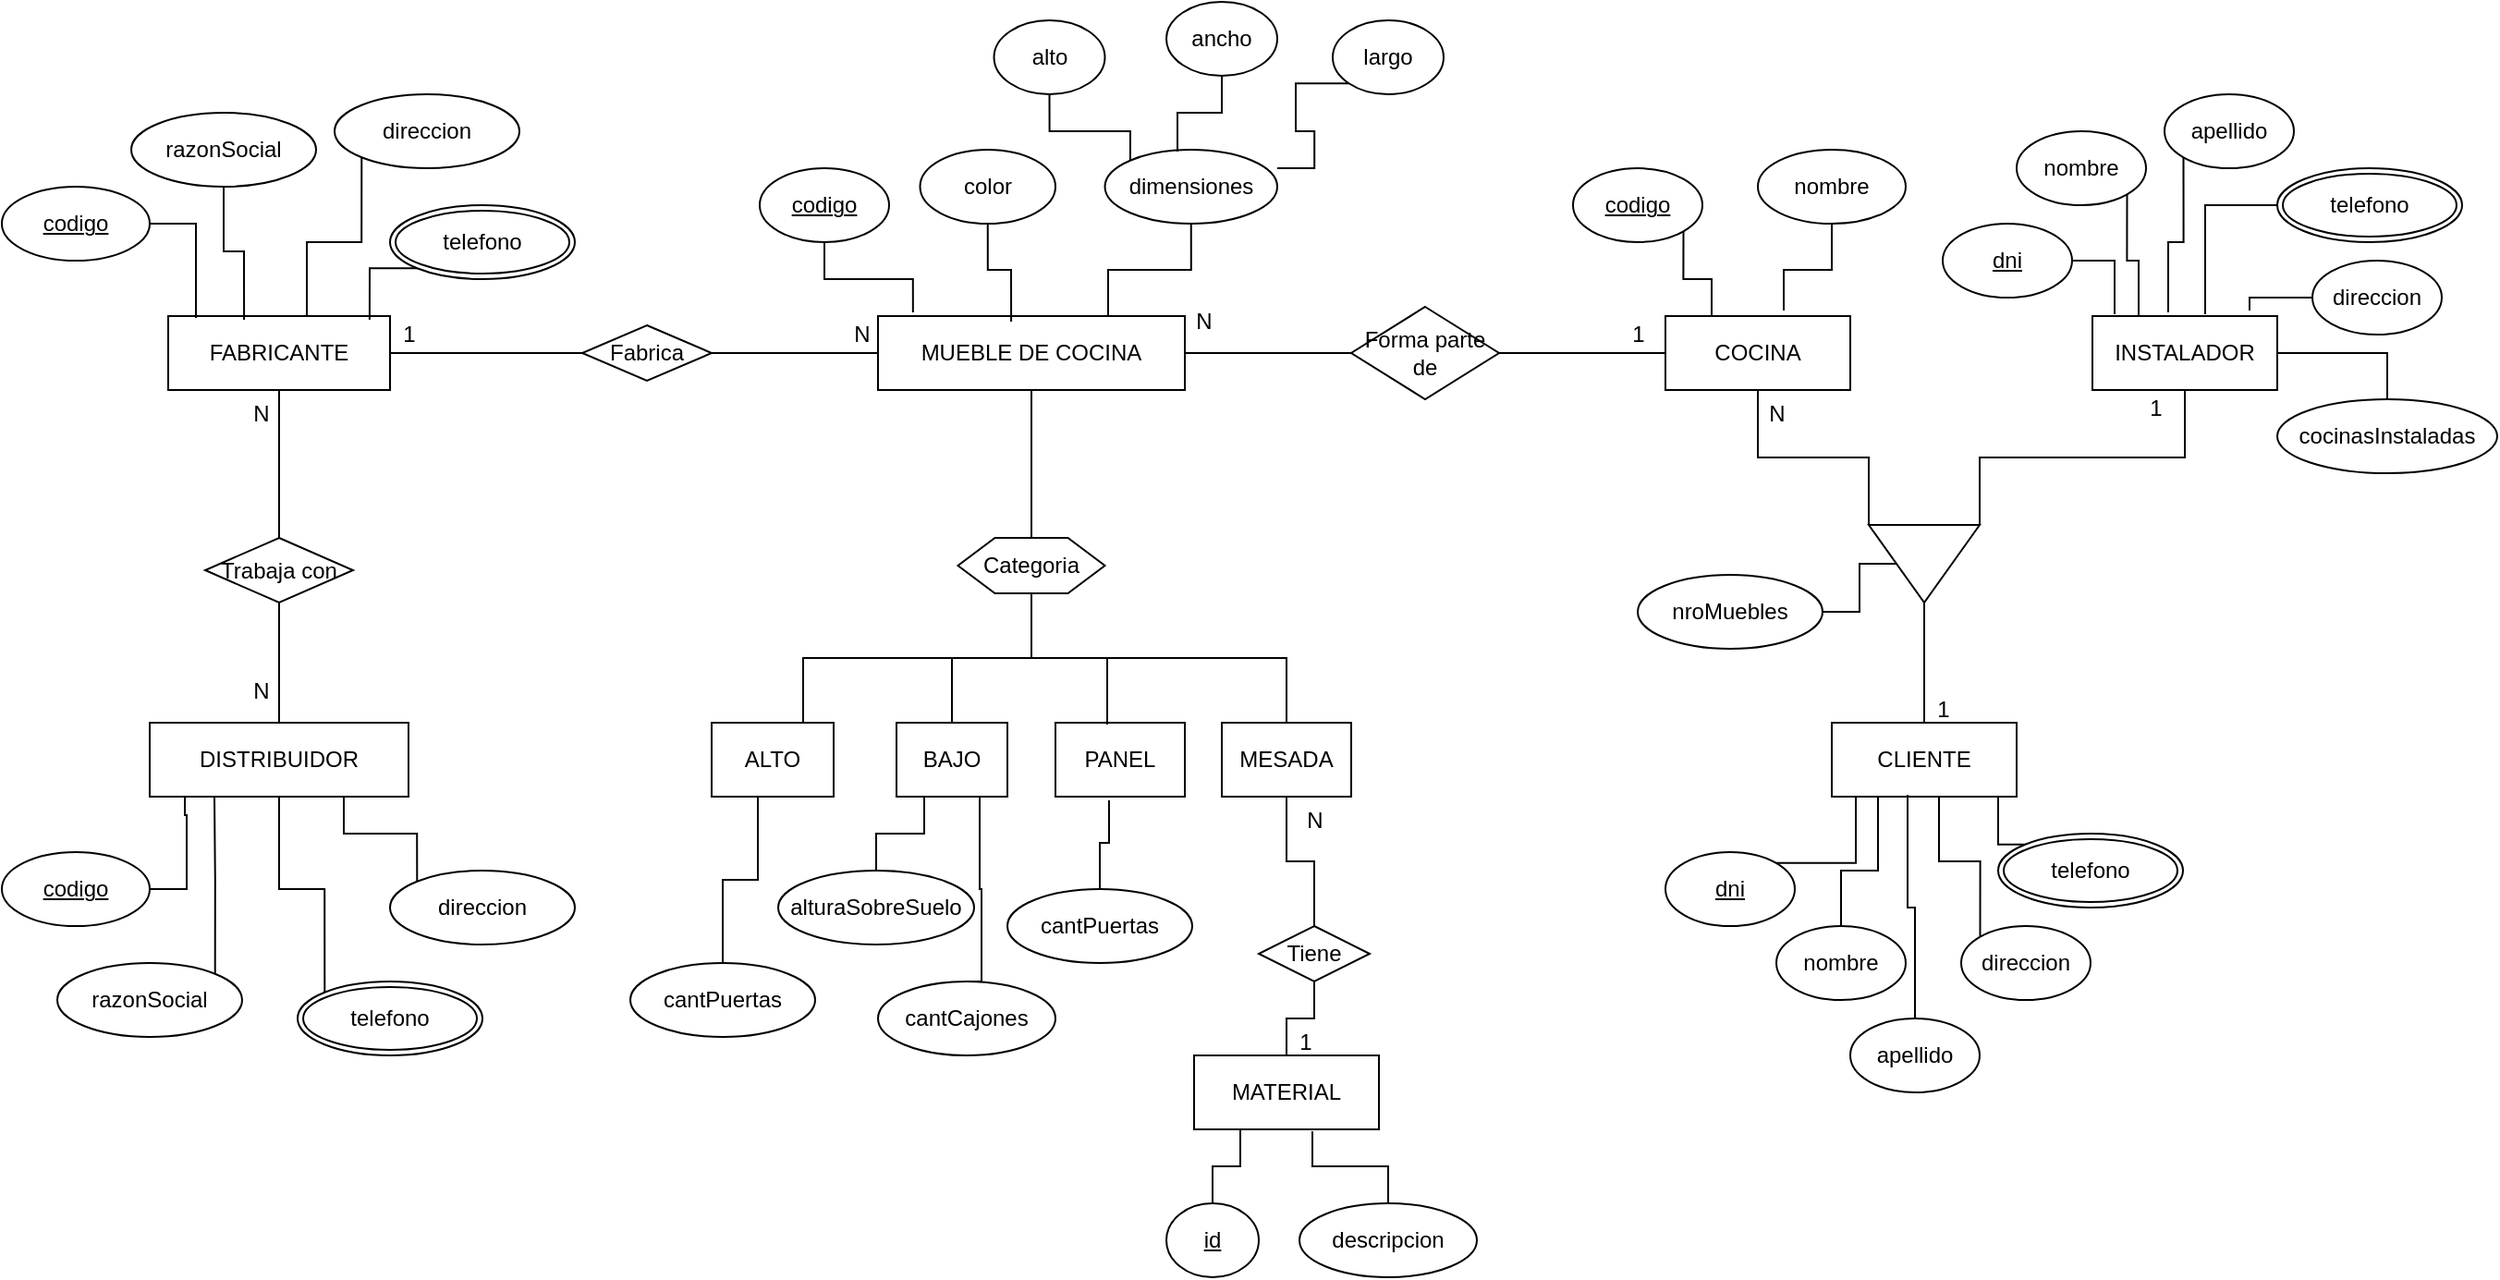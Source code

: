 <mxfile version="24.7.5">
  <diagram name="Página-1" id="LMwheLojUdqcSJQwApCk">
    <mxGraphModel dx="778" dy="1717" grid="1" gridSize="10" guides="1" tooltips="1" connect="1" arrows="1" fold="1" page="1" pageScale="1" pageWidth="827" pageHeight="1169" math="0" shadow="0">
      <root>
        <mxCell id="0" />
        <mxCell id="1" parent="0" />
        <mxCell id="hIHXGW0udwQPJyDgXXyr-20" style="edgeStyle=orthogonalEdgeStyle;rounded=0;orthogonalLoop=1;jettySize=auto;html=1;exitX=1;exitY=0.5;exitDx=0;exitDy=0;entryX=0;entryY=0.5;entryDx=0;entryDy=0;endArrow=none;endFill=0;" edge="1" parent="1" source="hIHXGW0udwQPJyDgXXyr-1" target="hIHXGW0udwQPJyDgXXyr-19">
          <mxGeometry relative="1" as="geometry" />
        </mxCell>
        <mxCell id="hIHXGW0udwQPJyDgXXyr-60" style="edgeStyle=orthogonalEdgeStyle;rounded=0;orthogonalLoop=1;jettySize=auto;html=1;exitX=0.5;exitY=1;exitDx=0;exitDy=0;entryX=0.5;entryY=0;entryDx=0;entryDy=0;endArrow=none;endFill=0;" edge="1" parent="1" source="hIHXGW0udwQPJyDgXXyr-1" target="hIHXGW0udwQPJyDgXXyr-59">
          <mxGeometry relative="1" as="geometry" />
        </mxCell>
        <mxCell id="hIHXGW0udwQPJyDgXXyr-1" value="FABRICANTE" style="whiteSpace=wrap;html=1;align=center;" vertex="1" parent="1">
          <mxGeometry x="100" y="130" width="120" height="40" as="geometry" />
        </mxCell>
        <mxCell id="hIHXGW0udwQPJyDgXXyr-13" style="edgeStyle=orthogonalEdgeStyle;rounded=0;orthogonalLoop=1;jettySize=auto;html=1;exitX=0.5;exitY=1;exitDx=0;exitDy=0;entryX=0.5;entryY=0;entryDx=0;entryDy=0;endArrow=none;endFill=0;" edge="1" parent="1" source="hIHXGW0udwQPJyDgXXyr-2" target="hIHXGW0udwQPJyDgXXyr-3">
          <mxGeometry relative="1" as="geometry" />
        </mxCell>
        <mxCell id="hIHXGW0udwQPJyDgXXyr-77" style="edgeStyle=orthogonalEdgeStyle;rounded=0;orthogonalLoop=1;jettySize=auto;html=1;exitX=1;exitY=0.5;exitDx=0;exitDy=0;entryX=0;entryY=0.5;entryDx=0;entryDy=0;endArrow=none;endFill=0;" edge="1" parent="1" source="hIHXGW0udwQPJyDgXXyr-2" target="hIHXGW0udwQPJyDgXXyr-76">
          <mxGeometry relative="1" as="geometry" />
        </mxCell>
        <mxCell id="hIHXGW0udwQPJyDgXXyr-2" value="MUEBLE DE COCINA" style="whiteSpace=wrap;html=1;align=center;" vertex="1" parent="1">
          <mxGeometry x="484" y="130" width="166" height="40" as="geometry" />
        </mxCell>
        <mxCell id="hIHXGW0udwQPJyDgXXyr-9" style="edgeStyle=orthogonalEdgeStyle;rounded=0;orthogonalLoop=1;jettySize=auto;html=1;exitX=0.5;exitY=1;exitDx=0;exitDy=0;entryX=0.75;entryY=0;entryDx=0;entryDy=0;endArrow=none;endFill=0;" edge="1" parent="1" source="hIHXGW0udwQPJyDgXXyr-3" target="hIHXGW0udwQPJyDgXXyr-4">
          <mxGeometry relative="1" as="geometry" />
        </mxCell>
        <mxCell id="hIHXGW0udwQPJyDgXXyr-10" style="edgeStyle=orthogonalEdgeStyle;rounded=0;orthogonalLoop=1;jettySize=auto;html=1;exitX=0.5;exitY=1;exitDx=0;exitDy=0;entryX=0.5;entryY=0;entryDx=0;entryDy=0;endArrow=none;endFill=0;" edge="1" parent="1" source="hIHXGW0udwQPJyDgXXyr-3" target="hIHXGW0udwQPJyDgXXyr-5">
          <mxGeometry relative="1" as="geometry" />
        </mxCell>
        <mxCell id="hIHXGW0udwQPJyDgXXyr-12" style="edgeStyle=orthogonalEdgeStyle;rounded=0;orthogonalLoop=1;jettySize=auto;html=1;exitX=0.5;exitY=1;exitDx=0;exitDy=0;endArrow=none;endFill=0;" edge="1" parent="1" source="hIHXGW0udwQPJyDgXXyr-3" target="hIHXGW0udwQPJyDgXXyr-7">
          <mxGeometry relative="1" as="geometry" />
        </mxCell>
        <mxCell id="hIHXGW0udwQPJyDgXXyr-3" value="Categoria" style="shape=hexagon;perimeter=hexagonPerimeter2;whiteSpace=wrap;html=1;fixedSize=1;" vertex="1" parent="1">
          <mxGeometry x="527.25" y="250" width="79.5" height="30" as="geometry" />
        </mxCell>
        <mxCell id="hIHXGW0udwQPJyDgXXyr-4" value="ALTO" style="whiteSpace=wrap;html=1;align=center;" vertex="1" parent="1">
          <mxGeometry x="394" y="350" width="66" height="40" as="geometry" />
        </mxCell>
        <mxCell id="hIHXGW0udwQPJyDgXXyr-5" value="BAJO" style="whiteSpace=wrap;html=1;align=center;" vertex="1" parent="1">
          <mxGeometry x="494" y="350" width="60" height="40" as="geometry" />
        </mxCell>
        <mxCell id="hIHXGW0udwQPJyDgXXyr-6" value="PANEL" style="whiteSpace=wrap;html=1;align=center;" vertex="1" parent="1">
          <mxGeometry x="580" y="350" width="70" height="40" as="geometry" />
        </mxCell>
        <mxCell id="hIHXGW0udwQPJyDgXXyr-55" style="edgeStyle=orthogonalEdgeStyle;rounded=0;orthogonalLoop=1;jettySize=auto;html=1;exitX=0.5;exitY=1;exitDx=0;exitDy=0;entryX=0.5;entryY=0;entryDx=0;entryDy=0;endArrow=none;endFill=0;" edge="1" parent="1" source="hIHXGW0udwQPJyDgXXyr-7" target="hIHXGW0udwQPJyDgXXyr-54">
          <mxGeometry relative="1" as="geometry" />
        </mxCell>
        <mxCell id="hIHXGW0udwQPJyDgXXyr-7" value="MESADA" style="whiteSpace=wrap;html=1;align=center;" vertex="1" parent="1">
          <mxGeometry x="670" y="350" width="70" height="40" as="geometry" />
        </mxCell>
        <mxCell id="hIHXGW0udwQPJyDgXXyr-11" style="edgeStyle=orthogonalEdgeStyle;rounded=0;orthogonalLoop=1;jettySize=auto;html=1;exitX=0.5;exitY=1;exitDx=0;exitDy=0;entryX=0.4;entryY=0.025;entryDx=0;entryDy=0;entryPerimeter=0;endArrow=none;endFill=0;" edge="1" parent="1" source="hIHXGW0udwQPJyDgXXyr-3" target="hIHXGW0udwQPJyDgXXyr-6">
          <mxGeometry relative="1" as="geometry" />
        </mxCell>
        <mxCell id="hIHXGW0udwQPJyDgXXyr-15" value="codigo" style="ellipse;whiteSpace=wrap;html=1;align=center;fontStyle=4;" vertex="1" parent="1">
          <mxGeometry x="10" y="60" width="80" height="40" as="geometry" />
        </mxCell>
        <mxCell id="hIHXGW0udwQPJyDgXXyr-17" value="codigo" style="ellipse;whiteSpace=wrap;html=1;align=center;fontStyle=4;" vertex="1" parent="1">
          <mxGeometry x="420" y="50" width="70" height="40" as="geometry" />
        </mxCell>
        <mxCell id="hIHXGW0udwQPJyDgXXyr-18" style="edgeStyle=orthogonalEdgeStyle;rounded=0;orthogonalLoop=1;jettySize=auto;html=1;exitX=0.5;exitY=1;exitDx=0;exitDy=0;entryX=0.114;entryY=-0.05;entryDx=0;entryDy=0;entryPerimeter=0;endArrow=none;endFill=0;" edge="1" parent="1" source="hIHXGW0udwQPJyDgXXyr-17" target="hIHXGW0udwQPJyDgXXyr-2">
          <mxGeometry relative="1" as="geometry" />
        </mxCell>
        <mxCell id="hIHXGW0udwQPJyDgXXyr-21" style="edgeStyle=orthogonalEdgeStyle;rounded=0;orthogonalLoop=1;jettySize=auto;html=1;exitX=1;exitY=0.5;exitDx=0;exitDy=0;entryX=0;entryY=0.5;entryDx=0;entryDy=0;endArrow=none;endFill=0;" edge="1" parent="1" source="hIHXGW0udwQPJyDgXXyr-19" target="hIHXGW0udwQPJyDgXXyr-2">
          <mxGeometry relative="1" as="geometry" />
        </mxCell>
        <mxCell id="hIHXGW0udwQPJyDgXXyr-19" value="Fabrica" style="shape=rhombus;perimeter=rhombusPerimeter;whiteSpace=wrap;html=1;align=center;" vertex="1" parent="1">
          <mxGeometry x="324" y="135" width="70" height="30" as="geometry" />
        </mxCell>
        <mxCell id="hIHXGW0udwQPJyDgXXyr-22" value="razonSocial" style="ellipse;whiteSpace=wrap;html=1;align=center;" vertex="1" parent="1">
          <mxGeometry x="80" y="20" width="100" height="40" as="geometry" />
        </mxCell>
        <mxCell id="hIHXGW0udwQPJyDgXXyr-23" style="edgeStyle=orthogonalEdgeStyle;rounded=0;orthogonalLoop=1;jettySize=auto;html=1;exitX=1;exitY=0.5;exitDx=0;exitDy=0;entryX=0.125;entryY=0.025;entryDx=0;entryDy=0;entryPerimeter=0;endArrow=none;endFill=0;" edge="1" parent="1" source="hIHXGW0udwQPJyDgXXyr-15" target="hIHXGW0udwQPJyDgXXyr-1">
          <mxGeometry relative="1" as="geometry" />
        </mxCell>
        <mxCell id="hIHXGW0udwQPJyDgXXyr-24" style="edgeStyle=orthogonalEdgeStyle;rounded=0;orthogonalLoop=1;jettySize=auto;html=1;exitX=0.5;exitY=1;exitDx=0;exitDy=0;entryX=0.342;entryY=0.05;entryDx=0;entryDy=0;entryPerimeter=0;endArrow=none;endFill=0;" edge="1" parent="1" source="hIHXGW0udwQPJyDgXXyr-22" target="hIHXGW0udwQPJyDgXXyr-1">
          <mxGeometry relative="1" as="geometry" />
        </mxCell>
        <mxCell id="hIHXGW0udwQPJyDgXXyr-25" value="direccion" style="ellipse;whiteSpace=wrap;html=1;align=center;" vertex="1" parent="1">
          <mxGeometry x="190" y="10" width="100" height="40" as="geometry" />
        </mxCell>
        <mxCell id="hIHXGW0udwQPJyDgXXyr-26" value="telefono" style="ellipse;shape=doubleEllipse;margin=3;whiteSpace=wrap;html=1;align=center;" vertex="1" parent="1">
          <mxGeometry x="220" y="70" width="100" height="40" as="geometry" />
        </mxCell>
        <mxCell id="hIHXGW0udwQPJyDgXXyr-27" style="edgeStyle=orthogonalEdgeStyle;rounded=0;orthogonalLoop=1;jettySize=auto;html=1;exitX=0;exitY=1;exitDx=0;exitDy=0;entryX=0.625;entryY=0;entryDx=0;entryDy=0;entryPerimeter=0;endArrow=none;endFill=0;" edge="1" parent="1" source="hIHXGW0udwQPJyDgXXyr-25" target="hIHXGW0udwQPJyDgXXyr-1">
          <mxGeometry relative="1" as="geometry" />
        </mxCell>
        <mxCell id="hIHXGW0udwQPJyDgXXyr-29" style="edgeStyle=orthogonalEdgeStyle;rounded=0;orthogonalLoop=1;jettySize=auto;html=1;exitX=0;exitY=1;exitDx=0;exitDy=0;entryX=0.908;entryY=0.05;entryDx=0;entryDy=0;entryPerimeter=0;endArrow=none;endFill=0;" edge="1" parent="1" source="hIHXGW0udwQPJyDgXXyr-26" target="hIHXGW0udwQPJyDgXXyr-1">
          <mxGeometry relative="1" as="geometry" />
        </mxCell>
        <mxCell id="hIHXGW0udwQPJyDgXXyr-30" value="color" style="ellipse;whiteSpace=wrap;html=1;align=center;" vertex="1" parent="1">
          <mxGeometry x="506.75" y="40" width="73.25" height="40" as="geometry" />
        </mxCell>
        <mxCell id="hIHXGW0udwQPJyDgXXyr-31" style="edgeStyle=orthogonalEdgeStyle;rounded=0;orthogonalLoop=1;jettySize=auto;html=1;exitX=0.5;exitY=1;exitDx=0;exitDy=0;entryX=0.434;entryY=0.075;entryDx=0;entryDy=0;entryPerimeter=0;endArrow=none;endFill=0;" edge="1" parent="1" source="hIHXGW0udwQPJyDgXXyr-30" target="hIHXGW0udwQPJyDgXXyr-2">
          <mxGeometry relative="1" as="geometry" />
        </mxCell>
        <mxCell id="hIHXGW0udwQPJyDgXXyr-33" style="edgeStyle=orthogonalEdgeStyle;rounded=0;orthogonalLoop=1;jettySize=auto;html=1;exitX=0.5;exitY=1;exitDx=0;exitDy=0;entryX=0.75;entryY=0;entryDx=0;entryDy=0;endArrow=none;endFill=0;" edge="1" parent="1" source="hIHXGW0udwQPJyDgXXyr-32" target="hIHXGW0udwQPJyDgXXyr-2">
          <mxGeometry relative="1" as="geometry" />
        </mxCell>
        <mxCell id="hIHXGW0udwQPJyDgXXyr-32" value="dimensiones" style="ellipse;whiteSpace=wrap;html=1;align=center;" vertex="1" parent="1">
          <mxGeometry x="606.75" y="40" width="93.25" height="40" as="geometry" />
        </mxCell>
        <mxCell id="hIHXGW0udwQPJyDgXXyr-38" style="edgeStyle=orthogonalEdgeStyle;rounded=0;orthogonalLoop=1;jettySize=auto;html=1;exitX=0.5;exitY=1;exitDx=0;exitDy=0;entryX=0;entryY=0;entryDx=0;entryDy=0;endArrow=none;endFill=0;" edge="1" parent="1" source="hIHXGW0udwQPJyDgXXyr-34" target="hIHXGW0udwQPJyDgXXyr-32">
          <mxGeometry relative="1" as="geometry" />
        </mxCell>
        <mxCell id="hIHXGW0udwQPJyDgXXyr-34" value="alto" style="ellipse;whiteSpace=wrap;html=1;align=center;" vertex="1" parent="1">
          <mxGeometry x="546.75" y="-30" width="60" height="40" as="geometry" />
        </mxCell>
        <mxCell id="hIHXGW0udwQPJyDgXXyr-35" value="ancho" style="ellipse;whiteSpace=wrap;html=1;align=center;" vertex="1" parent="1">
          <mxGeometry x="640" y="-40" width="60" height="40" as="geometry" />
        </mxCell>
        <mxCell id="hIHXGW0udwQPJyDgXXyr-36" value="largo" style="ellipse;whiteSpace=wrap;html=1;align=center;" vertex="1" parent="1">
          <mxGeometry x="730" y="-30" width="60" height="40" as="geometry" />
        </mxCell>
        <mxCell id="hIHXGW0udwQPJyDgXXyr-39" style="edgeStyle=orthogonalEdgeStyle;rounded=0;orthogonalLoop=1;jettySize=auto;html=1;exitX=0.5;exitY=1;exitDx=0;exitDy=0;entryX=0.421;entryY=0.025;entryDx=0;entryDy=0;entryPerimeter=0;endArrow=none;endFill=0;" edge="1" parent="1" source="hIHXGW0udwQPJyDgXXyr-35" target="hIHXGW0udwQPJyDgXXyr-32">
          <mxGeometry relative="1" as="geometry" />
        </mxCell>
        <mxCell id="hIHXGW0udwQPJyDgXXyr-40" style="edgeStyle=orthogonalEdgeStyle;rounded=0;orthogonalLoop=1;jettySize=auto;html=1;exitX=0;exitY=1;exitDx=0;exitDy=0;entryX=1;entryY=0.25;entryDx=0;entryDy=0;entryPerimeter=0;endArrow=none;endFill=0;" edge="1" parent="1" source="hIHXGW0udwQPJyDgXXyr-36" target="hIHXGW0udwQPJyDgXXyr-32">
          <mxGeometry relative="1" as="geometry" />
        </mxCell>
        <mxCell id="hIHXGW0udwQPJyDgXXyr-43" style="edgeStyle=orthogonalEdgeStyle;rounded=0;orthogonalLoop=1;jettySize=auto;html=1;exitX=0.5;exitY=0;exitDx=0;exitDy=0;entryX=0.25;entryY=1;entryDx=0;entryDy=0;endArrow=none;endFill=0;" edge="1" parent="1" source="hIHXGW0udwQPJyDgXXyr-41" target="hIHXGW0udwQPJyDgXXyr-5">
          <mxGeometry relative="1" as="geometry" />
        </mxCell>
        <mxCell id="hIHXGW0udwQPJyDgXXyr-41" value="alturaSobreSuelo" style="ellipse;whiteSpace=wrap;html=1;align=center;" vertex="1" parent="1">
          <mxGeometry x="430" y="430" width="106" height="40" as="geometry" />
        </mxCell>
        <mxCell id="hIHXGW0udwQPJyDgXXyr-44" style="edgeStyle=orthogonalEdgeStyle;rounded=0;orthogonalLoop=1;jettySize=auto;html=1;exitX=0.5;exitY=0;exitDx=0;exitDy=0;entryX=0.75;entryY=1;entryDx=0;entryDy=0;endArrow=none;endFill=0;" edge="1" parent="1" source="hIHXGW0udwQPJyDgXXyr-42" target="hIHXGW0udwQPJyDgXXyr-5">
          <mxGeometry relative="1" as="geometry">
            <Array as="points">
              <mxPoint x="540" y="490" />
              <mxPoint x="540" y="440" />
              <mxPoint x="539" y="440" />
            </Array>
          </mxGeometry>
        </mxCell>
        <mxCell id="hIHXGW0udwQPJyDgXXyr-42" value="cantCajones" style="ellipse;whiteSpace=wrap;html=1;align=center;" vertex="1" parent="1">
          <mxGeometry x="484" y="490" width="96" height="40" as="geometry" />
        </mxCell>
        <mxCell id="hIHXGW0udwQPJyDgXXyr-45" value="cantPuertas" style="ellipse;whiteSpace=wrap;html=1;align=center;" vertex="1" parent="1">
          <mxGeometry x="350" y="480" width="100" height="40" as="geometry" />
        </mxCell>
        <mxCell id="hIHXGW0udwQPJyDgXXyr-46" style="edgeStyle=orthogonalEdgeStyle;rounded=0;orthogonalLoop=1;jettySize=auto;html=1;exitX=0.5;exitY=0;exitDx=0;exitDy=0;entryX=0.379;entryY=1;entryDx=0;entryDy=0;entryPerimeter=0;endArrow=none;endFill=0;" edge="1" parent="1" source="hIHXGW0udwQPJyDgXXyr-45" target="hIHXGW0udwQPJyDgXXyr-4">
          <mxGeometry relative="1" as="geometry" />
        </mxCell>
        <mxCell id="hIHXGW0udwQPJyDgXXyr-47" value="cantPuertas" style="ellipse;whiteSpace=wrap;html=1;align=center;" vertex="1" parent="1">
          <mxGeometry x="554" y="440" width="100" height="40" as="geometry" />
        </mxCell>
        <mxCell id="hIHXGW0udwQPJyDgXXyr-48" style="edgeStyle=orthogonalEdgeStyle;rounded=0;orthogonalLoop=1;jettySize=auto;html=1;exitX=0.5;exitY=0;exitDx=0;exitDy=0;entryX=0.414;entryY=1.05;entryDx=0;entryDy=0;entryPerimeter=0;endArrow=none;endFill=0;" edge="1" parent="1" source="hIHXGW0udwQPJyDgXXyr-47" target="hIHXGW0udwQPJyDgXXyr-6">
          <mxGeometry relative="1" as="geometry" />
        </mxCell>
        <mxCell id="hIHXGW0udwQPJyDgXXyr-49" value="MATERIAL" style="whiteSpace=wrap;html=1;align=center;" vertex="1" parent="1">
          <mxGeometry x="655" y="530" width="100" height="40" as="geometry" />
        </mxCell>
        <mxCell id="hIHXGW0udwQPJyDgXXyr-50" value="descripcion" style="ellipse;whiteSpace=wrap;html=1;align=center;" vertex="1" parent="1">
          <mxGeometry x="712" y="610" width="96" height="40" as="geometry" />
        </mxCell>
        <mxCell id="hIHXGW0udwQPJyDgXXyr-51" style="edgeStyle=orthogonalEdgeStyle;rounded=0;orthogonalLoop=1;jettySize=auto;html=1;exitX=0.5;exitY=0;exitDx=0;exitDy=0;entryX=0.64;entryY=1.025;entryDx=0;entryDy=0;entryPerimeter=0;endArrow=none;endFill=0;" edge="1" parent="1" source="hIHXGW0udwQPJyDgXXyr-50" target="hIHXGW0udwQPJyDgXXyr-49">
          <mxGeometry relative="1" as="geometry" />
        </mxCell>
        <mxCell id="hIHXGW0udwQPJyDgXXyr-53" style="edgeStyle=orthogonalEdgeStyle;rounded=0;orthogonalLoop=1;jettySize=auto;html=1;exitX=0.5;exitY=0;exitDx=0;exitDy=0;entryX=0.25;entryY=1;entryDx=0;entryDy=0;endArrow=none;endFill=0;" edge="1" parent="1" source="hIHXGW0udwQPJyDgXXyr-52" target="hIHXGW0udwQPJyDgXXyr-49">
          <mxGeometry relative="1" as="geometry" />
        </mxCell>
        <mxCell id="hIHXGW0udwQPJyDgXXyr-52" value="id" style="ellipse;whiteSpace=wrap;html=1;align=center;fontStyle=4;" vertex="1" parent="1">
          <mxGeometry x="640" y="610" width="50" height="40" as="geometry" />
        </mxCell>
        <mxCell id="hIHXGW0udwQPJyDgXXyr-56" style="edgeStyle=orthogonalEdgeStyle;rounded=0;orthogonalLoop=1;jettySize=auto;html=1;exitX=0.5;exitY=1;exitDx=0;exitDy=0;entryX=0.5;entryY=0;entryDx=0;entryDy=0;endArrow=none;endFill=0;" edge="1" parent="1" source="hIHXGW0udwQPJyDgXXyr-54" target="hIHXGW0udwQPJyDgXXyr-49">
          <mxGeometry relative="1" as="geometry" />
        </mxCell>
        <mxCell id="hIHXGW0udwQPJyDgXXyr-54" value="Tiene" style="shape=rhombus;perimeter=rhombusPerimeter;whiteSpace=wrap;html=1;align=center;" vertex="1" parent="1">
          <mxGeometry x="690" y="460" width="60" height="30" as="geometry" />
        </mxCell>
        <mxCell id="hIHXGW0udwQPJyDgXXyr-57" value="DISTRIBUIDOR" style="whiteSpace=wrap;html=1;align=center;" vertex="1" parent="1">
          <mxGeometry x="90" y="350" width="140" height="40" as="geometry" />
        </mxCell>
        <mxCell id="hIHXGW0udwQPJyDgXXyr-62" style="edgeStyle=orthogonalEdgeStyle;rounded=0;orthogonalLoop=1;jettySize=auto;html=1;exitX=0.5;exitY=1;exitDx=0;exitDy=0;entryX=0.5;entryY=0;entryDx=0;entryDy=0;endArrow=none;endFill=0;" edge="1" parent="1" source="hIHXGW0udwQPJyDgXXyr-59" target="hIHXGW0udwQPJyDgXXyr-57">
          <mxGeometry relative="1" as="geometry" />
        </mxCell>
        <mxCell id="hIHXGW0udwQPJyDgXXyr-59" value="Trabaja con" style="shape=rhombus;perimeter=rhombusPerimeter;whiteSpace=wrap;html=1;align=center;" vertex="1" parent="1">
          <mxGeometry x="120" y="250" width="80" height="35" as="geometry" />
        </mxCell>
        <mxCell id="hIHXGW0udwQPJyDgXXyr-63" value="codigo" style="ellipse;whiteSpace=wrap;html=1;align=center;fontStyle=4;" vertex="1" parent="1">
          <mxGeometry x="10" y="420" width="80" height="40" as="geometry" />
        </mxCell>
        <mxCell id="hIHXGW0udwQPJyDgXXyr-68" style="edgeStyle=orthogonalEdgeStyle;rounded=0;orthogonalLoop=1;jettySize=auto;html=1;exitX=1;exitY=0;exitDx=0;exitDy=0;entryX=0.25;entryY=1;entryDx=0;entryDy=0;endArrow=none;endFill=0;" edge="1" parent="1" source="hIHXGW0udwQPJyDgXXyr-64" target="hIHXGW0udwQPJyDgXXyr-57">
          <mxGeometry relative="1" as="geometry" />
        </mxCell>
        <mxCell id="hIHXGW0udwQPJyDgXXyr-64" value="razonSocial" style="ellipse;whiteSpace=wrap;html=1;align=center;" vertex="1" parent="1">
          <mxGeometry x="40" y="480" width="100" height="40" as="geometry" />
        </mxCell>
        <mxCell id="hIHXGW0udwQPJyDgXXyr-70" style="edgeStyle=orthogonalEdgeStyle;rounded=0;orthogonalLoop=1;jettySize=auto;html=1;exitX=0;exitY=0;exitDx=0;exitDy=0;entryX=0.75;entryY=1;entryDx=0;entryDy=0;endArrow=none;endFill=0;" edge="1" parent="1" source="hIHXGW0udwQPJyDgXXyr-65" target="hIHXGW0udwQPJyDgXXyr-57">
          <mxGeometry relative="1" as="geometry" />
        </mxCell>
        <mxCell id="hIHXGW0udwQPJyDgXXyr-65" value="direccion" style="ellipse;whiteSpace=wrap;html=1;align=center;" vertex="1" parent="1">
          <mxGeometry x="220" y="430" width="100" height="40" as="geometry" />
        </mxCell>
        <mxCell id="hIHXGW0udwQPJyDgXXyr-69" style="edgeStyle=orthogonalEdgeStyle;rounded=0;orthogonalLoop=1;jettySize=auto;html=1;exitX=0;exitY=0;exitDx=0;exitDy=0;entryX=0.5;entryY=1;entryDx=0;entryDy=0;endArrow=none;endFill=0;" edge="1" parent="1" source="hIHXGW0udwQPJyDgXXyr-66" target="hIHXGW0udwQPJyDgXXyr-57">
          <mxGeometry relative="1" as="geometry" />
        </mxCell>
        <mxCell id="hIHXGW0udwQPJyDgXXyr-66" value="telefono" style="ellipse;shape=doubleEllipse;margin=3;whiteSpace=wrap;html=1;align=center;" vertex="1" parent="1">
          <mxGeometry x="170" y="490" width="100" height="40" as="geometry" />
        </mxCell>
        <mxCell id="hIHXGW0udwQPJyDgXXyr-67" style="edgeStyle=orthogonalEdgeStyle;rounded=0;orthogonalLoop=1;jettySize=auto;html=1;exitX=1;exitY=0.5;exitDx=0;exitDy=0;entryX=0.136;entryY=1;entryDx=0;entryDy=0;entryPerimeter=0;endArrow=none;endFill=0;" edge="1" parent="1" source="hIHXGW0udwQPJyDgXXyr-63" target="hIHXGW0udwQPJyDgXXyr-57">
          <mxGeometry relative="1" as="geometry" />
        </mxCell>
        <mxCell id="hIHXGW0udwQPJyDgXXyr-71" value="COCINA" style="whiteSpace=wrap;html=1;align=center;" vertex="1" parent="1">
          <mxGeometry x="910" y="130" width="100" height="40" as="geometry" />
        </mxCell>
        <mxCell id="hIHXGW0udwQPJyDgXXyr-73" style="edgeStyle=orthogonalEdgeStyle;rounded=0;orthogonalLoop=1;jettySize=auto;html=1;exitX=1;exitY=1;exitDx=0;exitDy=0;entryX=0.25;entryY=0;entryDx=0;entryDy=0;endArrow=none;endFill=0;" edge="1" parent="1" source="hIHXGW0udwQPJyDgXXyr-72" target="hIHXGW0udwQPJyDgXXyr-71">
          <mxGeometry relative="1" as="geometry" />
        </mxCell>
        <mxCell id="hIHXGW0udwQPJyDgXXyr-72" value="codigo" style="ellipse;whiteSpace=wrap;html=1;align=center;fontStyle=4;" vertex="1" parent="1">
          <mxGeometry x="860" y="50" width="70" height="40" as="geometry" />
        </mxCell>
        <mxCell id="hIHXGW0udwQPJyDgXXyr-74" value="nombre" style="ellipse;whiteSpace=wrap;html=1;align=center;" vertex="1" parent="1">
          <mxGeometry x="960" y="40" width="80" height="40" as="geometry" />
        </mxCell>
        <mxCell id="hIHXGW0udwQPJyDgXXyr-75" style="edgeStyle=orthogonalEdgeStyle;rounded=0;orthogonalLoop=1;jettySize=auto;html=1;exitX=0.5;exitY=1;exitDx=0;exitDy=0;entryX=0.64;entryY=-0.075;entryDx=0;entryDy=0;entryPerimeter=0;endArrow=none;endFill=0;" edge="1" parent="1" source="hIHXGW0udwQPJyDgXXyr-74" target="hIHXGW0udwQPJyDgXXyr-71">
          <mxGeometry relative="1" as="geometry" />
        </mxCell>
        <mxCell id="hIHXGW0udwQPJyDgXXyr-78" style="edgeStyle=orthogonalEdgeStyle;rounded=0;orthogonalLoop=1;jettySize=auto;html=1;exitX=1;exitY=0.5;exitDx=0;exitDy=0;entryX=0;entryY=0.5;entryDx=0;entryDy=0;endArrow=none;endFill=0;" edge="1" parent="1" source="hIHXGW0udwQPJyDgXXyr-76" target="hIHXGW0udwQPJyDgXXyr-71">
          <mxGeometry relative="1" as="geometry" />
        </mxCell>
        <mxCell id="hIHXGW0udwQPJyDgXXyr-76" value="Forma parte de" style="shape=rhombus;perimeter=rhombusPerimeter;whiteSpace=wrap;html=1;align=center;" vertex="1" parent="1">
          <mxGeometry x="740" y="125" width="80" height="50" as="geometry" />
        </mxCell>
        <mxCell id="hIHXGW0udwQPJyDgXXyr-82" style="edgeStyle=orthogonalEdgeStyle;rounded=0;orthogonalLoop=1;jettySize=auto;html=1;exitX=0;exitY=0;exitDx=30;exitDy=0;exitPerimeter=0;entryX=0.5;entryY=0;entryDx=0;entryDy=0;endArrow=none;endFill=0;" edge="1" parent="1" source="hIHXGW0udwQPJyDgXXyr-79" target="hIHXGW0udwQPJyDgXXyr-81">
          <mxGeometry relative="1" as="geometry" />
        </mxCell>
        <mxCell id="hIHXGW0udwQPJyDgXXyr-79" value="" style="verticalLabelPosition=bottom;verticalAlign=top;html=1;shape=mxgraph.basic.acute_triangle;dx=0.5;rotation=-180;" vertex="1" parent="1">
          <mxGeometry x="1020" y="243" width="60" height="42" as="geometry" />
        </mxCell>
        <mxCell id="hIHXGW0udwQPJyDgXXyr-80" style="edgeStyle=orthogonalEdgeStyle;rounded=0;orthogonalLoop=1;jettySize=auto;html=1;exitX=0.5;exitY=1;exitDx=0;exitDy=0;entryX=1;entryY=1;entryDx=0;entryDy=0;entryPerimeter=0;endArrow=none;endFill=0;" edge="1" parent="1" source="hIHXGW0udwQPJyDgXXyr-71" target="hIHXGW0udwQPJyDgXXyr-79">
          <mxGeometry relative="1" as="geometry" />
        </mxCell>
        <mxCell id="hIHXGW0udwQPJyDgXXyr-81" value="CLIENTE" style="whiteSpace=wrap;html=1;align=center;" vertex="1" parent="1">
          <mxGeometry x="1000" y="350" width="100" height="40" as="geometry" />
        </mxCell>
        <mxCell id="hIHXGW0udwQPJyDgXXyr-83" value="dni" style="ellipse;whiteSpace=wrap;html=1;align=center;fontStyle=4;" vertex="1" parent="1">
          <mxGeometry x="910" y="420" width="70" height="40" as="geometry" />
        </mxCell>
        <mxCell id="hIHXGW0udwQPJyDgXXyr-89" style="edgeStyle=orthogonalEdgeStyle;rounded=0;orthogonalLoop=1;jettySize=auto;html=1;exitX=0.5;exitY=0;exitDx=0;exitDy=0;entryX=0.25;entryY=1;entryDx=0;entryDy=0;endArrow=none;endFill=0;" edge="1" parent="1" source="hIHXGW0udwQPJyDgXXyr-84" target="hIHXGW0udwQPJyDgXXyr-81">
          <mxGeometry relative="1" as="geometry">
            <Array as="points">
              <mxPoint x="1005" y="430" />
              <mxPoint x="1025" y="430" />
            </Array>
          </mxGeometry>
        </mxCell>
        <mxCell id="hIHXGW0udwQPJyDgXXyr-84" value="nombre" style="ellipse;whiteSpace=wrap;html=1;align=center;" vertex="1" parent="1">
          <mxGeometry x="970" y="460" width="70" height="40" as="geometry" />
        </mxCell>
        <mxCell id="hIHXGW0udwQPJyDgXXyr-90" style="edgeStyle=orthogonalEdgeStyle;rounded=0;orthogonalLoop=1;jettySize=auto;html=1;exitX=0.5;exitY=0;exitDx=0;exitDy=0;entryX=0.41;entryY=0.975;entryDx=0;entryDy=0;entryPerimeter=0;endArrow=none;endFill=0;" edge="1" parent="1" source="hIHXGW0udwQPJyDgXXyr-85" target="hIHXGW0udwQPJyDgXXyr-81">
          <mxGeometry relative="1" as="geometry">
            <mxPoint x="1045" y="400" as="targetPoint" />
          </mxGeometry>
        </mxCell>
        <mxCell id="hIHXGW0udwQPJyDgXXyr-85" value="apellido" style="ellipse;whiteSpace=wrap;html=1;align=center;" vertex="1" parent="1">
          <mxGeometry x="1010" y="510" width="70" height="40" as="geometry" />
        </mxCell>
        <mxCell id="hIHXGW0udwQPJyDgXXyr-86" value="direccion" style="ellipse;whiteSpace=wrap;html=1;align=center;" vertex="1" parent="1">
          <mxGeometry x="1070" y="460" width="70" height="40" as="geometry" />
        </mxCell>
        <mxCell id="hIHXGW0udwQPJyDgXXyr-87" value="telefono" style="ellipse;shape=doubleEllipse;margin=3;whiteSpace=wrap;html=1;align=center;" vertex="1" parent="1">
          <mxGeometry x="1090" y="410" width="100" height="40" as="geometry" />
        </mxCell>
        <mxCell id="hIHXGW0udwQPJyDgXXyr-88" style="edgeStyle=orthogonalEdgeStyle;rounded=0;orthogonalLoop=1;jettySize=auto;html=1;exitX=1;exitY=0;exitDx=0;exitDy=0;entryX=0.13;entryY=1;entryDx=0;entryDy=0;entryPerimeter=0;endArrow=none;endFill=0;" edge="1" parent="1" source="hIHXGW0udwQPJyDgXXyr-83" target="hIHXGW0udwQPJyDgXXyr-81">
          <mxGeometry relative="1" as="geometry" />
        </mxCell>
        <mxCell id="hIHXGW0udwQPJyDgXXyr-91" style="edgeStyle=orthogonalEdgeStyle;rounded=0;orthogonalLoop=1;jettySize=auto;html=1;exitX=0;exitY=0;exitDx=0;exitDy=0;entryX=0.58;entryY=1;entryDx=0;entryDy=0;entryPerimeter=0;endArrow=none;endFill=0;" edge="1" parent="1" source="hIHXGW0udwQPJyDgXXyr-86" target="hIHXGW0udwQPJyDgXXyr-81">
          <mxGeometry relative="1" as="geometry" />
        </mxCell>
        <mxCell id="hIHXGW0udwQPJyDgXXyr-92" style="edgeStyle=orthogonalEdgeStyle;rounded=0;orthogonalLoop=1;jettySize=auto;html=1;exitX=0;exitY=0;exitDx=0;exitDy=0;entryX=0.9;entryY=1;entryDx=0;entryDy=0;entryPerimeter=0;endArrow=none;endFill=0;" edge="1" parent="1" source="hIHXGW0udwQPJyDgXXyr-87" target="hIHXGW0udwQPJyDgXXyr-81">
          <mxGeometry relative="1" as="geometry" />
        </mxCell>
        <mxCell id="hIHXGW0udwQPJyDgXXyr-93" value="INSTALADOR" style="whiteSpace=wrap;html=1;align=center;" vertex="1" parent="1">
          <mxGeometry x="1141" y="130" width="100" height="40" as="geometry" />
        </mxCell>
        <mxCell id="hIHXGW0udwQPJyDgXXyr-94" style="edgeStyle=orthogonalEdgeStyle;rounded=0;orthogonalLoop=1;jettySize=auto;html=1;exitX=0.5;exitY=1;exitDx=0;exitDy=0;entryX=0;entryY=1;entryDx=0;entryDy=0;entryPerimeter=0;endArrow=none;endFill=0;" edge="1" parent="1" source="hIHXGW0udwQPJyDgXXyr-93" target="hIHXGW0udwQPJyDgXXyr-79">
          <mxGeometry relative="1" as="geometry" />
        </mxCell>
        <mxCell id="hIHXGW0udwQPJyDgXXyr-95" value="dni" style="ellipse;whiteSpace=wrap;html=1;align=center;fontStyle=4;" vertex="1" parent="1">
          <mxGeometry x="1060" y="80" width="70" height="40" as="geometry" />
        </mxCell>
        <mxCell id="hIHXGW0udwQPJyDgXXyr-102" style="edgeStyle=orthogonalEdgeStyle;rounded=0;orthogonalLoop=1;jettySize=auto;html=1;exitX=1;exitY=1;exitDx=0;exitDy=0;entryX=0.25;entryY=0;entryDx=0;entryDy=0;endArrow=none;endFill=0;" edge="1" parent="1" source="hIHXGW0udwQPJyDgXXyr-96" target="hIHXGW0udwQPJyDgXXyr-93">
          <mxGeometry relative="1" as="geometry" />
        </mxCell>
        <mxCell id="hIHXGW0udwQPJyDgXXyr-96" value="nombre" style="ellipse;whiteSpace=wrap;html=1;align=center;" vertex="1" parent="1">
          <mxGeometry x="1100" y="30" width="70" height="40" as="geometry" />
        </mxCell>
        <mxCell id="hIHXGW0udwQPJyDgXXyr-97" value="apellido" style="ellipse;whiteSpace=wrap;html=1;align=center;" vertex="1" parent="1">
          <mxGeometry x="1180" y="10" width="70" height="40" as="geometry" />
        </mxCell>
        <mxCell id="hIHXGW0udwQPJyDgXXyr-98" value="direccion" style="ellipse;whiteSpace=wrap;html=1;align=center;" vertex="1" parent="1">
          <mxGeometry x="1260" y="100" width="70" height="40" as="geometry" />
        </mxCell>
        <mxCell id="hIHXGW0udwQPJyDgXXyr-99" value="telefono" style="ellipse;shape=doubleEllipse;margin=3;whiteSpace=wrap;html=1;align=center;" vertex="1" parent="1">
          <mxGeometry x="1241" y="50" width="100" height="40" as="geometry" />
        </mxCell>
        <mxCell id="hIHXGW0udwQPJyDgXXyr-107" style="edgeStyle=orthogonalEdgeStyle;rounded=0;orthogonalLoop=1;jettySize=auto;html=1;exitX=0.5;exitY=0;exitDx=0;exitDy=0;entryX=1;entryY=0.5;entryDx=0;entryDy=0;endArrow=none;endFill=0;" edge="1" parent="1" source="hIHXGW0udwQPJyDgXXyr-100" target="hIHXGW0udwQPJyDgXXyr-93">
          <mxGeometry relative="1" as="geometry" />
        </mxCell>
        <mxCell id="hIHXGW0udwQPJyDgXXyr-100" value="cocinasInstaladas" style="ellipse;whiteSpace=wrap;html=1;align=center;" vertex="1" parent="1">
          <mxGeometry x="1241" y="175" width="119" height="40" as="geometry" />
        </mxCell>
        <mxCell id="hIHXGW0udwQPJyDgXXyr-101" style="edgeStyle=orthogonalEdgeStyle;rounded=0;orthogonalLoop=1;jettySize=auto;html=1;exitX=1;exitY=0.5;exitDx=0;exitDy=0;entryX=0.12;entryY=-0.025;entryDx=0;entryDy=0;entryPerimeter=0;endArrow=none;endFill=0;" edge="1" parent="1" source="hIHXGW0udwQPJyDgXXyr-95" target="hIHXGW0udwQPJyDgXXyr-93">
          <mxGeometry relative="1" as="geometry" />
        </mxCell>
        <mxCell id="hIHXGW0udwQPJyDgXXyr-103" style="edgeStyle=orthogonalEdgeStyle;rounded=0;orthogonalLoop=1;jettySize=auto;html=1;exitX=0;exitY=1;exitDx=0;exitDy=0;entryX=0.41;entryY=-0.05;entryDx=0;entryDy=0;entryPerimeter=0;endArrow=none;endFill=0;" edge="1" parent="1" source="hIHXGW0udwQPJyDgXXyr-97" target="hIHXGW0udwQPJyDgXXyr-93">
          <mxGeometry relative="1" as="geometry" />
        </mxCell>
        <mxCell id="hIHXGW0udwQPJyDgXXyr-104" style="edgeStyle=orthogonalEdgeStyle;rounded=0;orthogonalLoop=1;jettySize=auto;html=1;exitX=0;exitY=0.5;exitDx=0;exitDy=0;entryX=0.61;entryY=-0.025;entryDx=0;entryDy=0;entryPerimeter=0;endArrow=none;endFill=0;" edge="1" parent="1" source="hIHXGW0udwQPJyDgXXyr-99" target="hIHXGW0udwQPJyDgXXyr-93">
          <mxGeometry relative="1" as="geometry" />
        </mxCell>
        <mxCell id="hIHXGW0udwQPJyDgXXyr-105" style="edgeStyle=orthogonalEdgeStyle;rounded=0;orthogonalLoop=1;jettySize=auto;html=1;exitX=0;exitY=0.5;exitDx=0;exitDy=0;entryX=0.85;entryY=-0.075;entryDx=0;entryDy=0;entryPerimeter=0;endArrow=none;endFill=0;" edge="1" parent="1" source="hIHXGW0udwQPJyDgXXyr-98" target="hIHXGW0udwQPJyDgXXyr-93">
          <mxGeometry relative="1" as="geometry" />
        </mxCell>
        <mxCell id="hIHXGW0udwQPJyDgXXyr-108" value="nroMuebles" style="ellipse;whiteSpace=wrap;html=1;align=center;" vertex="1" parent="1">
          <mxGeometry x="895" y="270" width="100" height="40" as="geometry" />
        </mxCell>
        <mxCell id="hIHXGW0udwQPJyDgXXyr-109" style="edgeStyle=orthogonalEdgeStyle;rounded=0;orthogonalLoop=1;jettySize=auto;html=1;exitX=1;exitY=0.5;exitDx=0;exitDy=0;entryX=0;entryY=0;entryDx=45;entryDy=21;entryPerimeter=0;endArrow=none;endFill=0;" edge="1" parent="1" source="hIHXGW0udwQPJyDgXXyr-108" target="hIHXGW0udwQPJyDgXXyr-79">
          <mxGeometry relative="1" as="geometry" />
        </mxCell>
        <mxCell id="hIHXGW0udwQPJyDgXXyr-110" value="N" style="text;html=1;align=center;verticalAlign=middle;resizable=0;points=[];autosize=1;strokeColor=none;fillColor=none;" vertex="1" parent="1">
          <mxGeometry x="460" y="125" width="30" height="30" as="geometry" />
        </mxCell>
        <mxCell id="hIHXGW0udwQPJyDgXXyr-111" value="1" style="text;html=1;align=center;verticalAlign=middle;resizable=0;points=[];autosize=1;strokeColor=none;fillColor=none;" vertex="1" parent="1">
          <mxGeometry x="215" y="125" width="30" height="30" as="geometry" />
        </mxCell>
        <mxCell id="hIHXGW0udwQPJyDgXXyr-112" value="N" style="text;html=1;align=center;verticalAlign=middle;resizable=0;points=[];autosize=1;strokeColor=none;fillColor=none;" vertex="1" parent="1">
          <mxGeometry x="135" y="168" width="30" height="30" as="geometry" />
        </mxCell>
        <mxCell id="hIHXGW0udwQPJyDgXXyr-113" value="N" style="text;html=1;align=center;verticalAlign=middle;resizable=0;points=[];autosize=1;strokeColor=none;fillColor=none;" vertex="1" parent="1">
          <mxGeometry x="135" y="318" width="30" height="30" as="geometry" />
        </mxCell>
        <mxCell id="hIHXGW0udwQPJyDgXXyr-114" value="1" style="text;html=1;align=center;verticalAlign=middle;resizable=0;points=[];autosize=1;strokeColor=none;fillColor=none;" vertex="1" parent="1">
          <mxGeometry x="1160" y="165" width="30" height="30" as="geometry" />
        </mxCell>
        <mxCell id="hIHXGW0udwQPJyDgXXyr-115" value="N" style="text;html=1;align=center;verticalAlign=middle;resizable=0;points=[];autosize=1;strokeColor=none;fillColor=none;" vertex="1" parent="1">
          <mxGeometry x="955" y="168" width="30" height="30" as="geometry" />
        </mxCell>
        <mxCell id="hIHXGW0udwQPJyDgXXyr-116" value="1" style="text;html=1;align=center;verticalAlign=middle;resizable=0;points=[];autosize=1;strokeColor=none;fillColor=none;" vertex="1" parent="1">
          <mxGeometry x="1045" y="328" width="30" height="30" as="geometry" />
        </mxCell>
        <mxCell id="hIHXGW0udwQPJyDgXXyr-117" value="1" style="text;html=1;align=center;verticalAlign=middle;resizable=0;points=[];autosize=1;strokeColor=none;fillColor=none;" vertex="1" parent="1">
          <mxGeometry x="880" y="125" width="30" height="30" as="geometry" />
        </mxCell>
        <mxCell id="hIHXGW0udwQPJyDgXXyr-118" value="N" style="text;html=1;align=center;verticalAlign=middle;resizable=0;points=[];autosize=1;strokeColor=none;fillColor=none;" vertex="1" parent="1">
          <mxGeometry x="645" y="118" width="30" height="30" as="geometry" />
        </mxCell>
        <mxCell id="hIHXGW0udwQPJyDgXXyr-119" value="1" style="text;html=1;align=center;verticalAlign=middle;resizable=0;points=[];autosize=1;strokeColor=none;fillColor=none;" vertex="1" parent="1">
          <mxGeometry x="700" y="508" width="30" height="30" as="geometry" />
        </mxCell>
        <mxCell id="hIHXGW0udwQPJyDgXXyr-120" value="N" style="text;html=1;align=center;verticalAlign=middle;resizable=0;points=[];autosize=1;strokeColor=none;fillColor=none;" vertex="1" parent="1">
          <mxGeometry x="705" y="388" width="30" height="30" as="geometry" />
        </mxCell>
      </root>
    </mxGraphModel>
  </diagram>
</mxfile>
